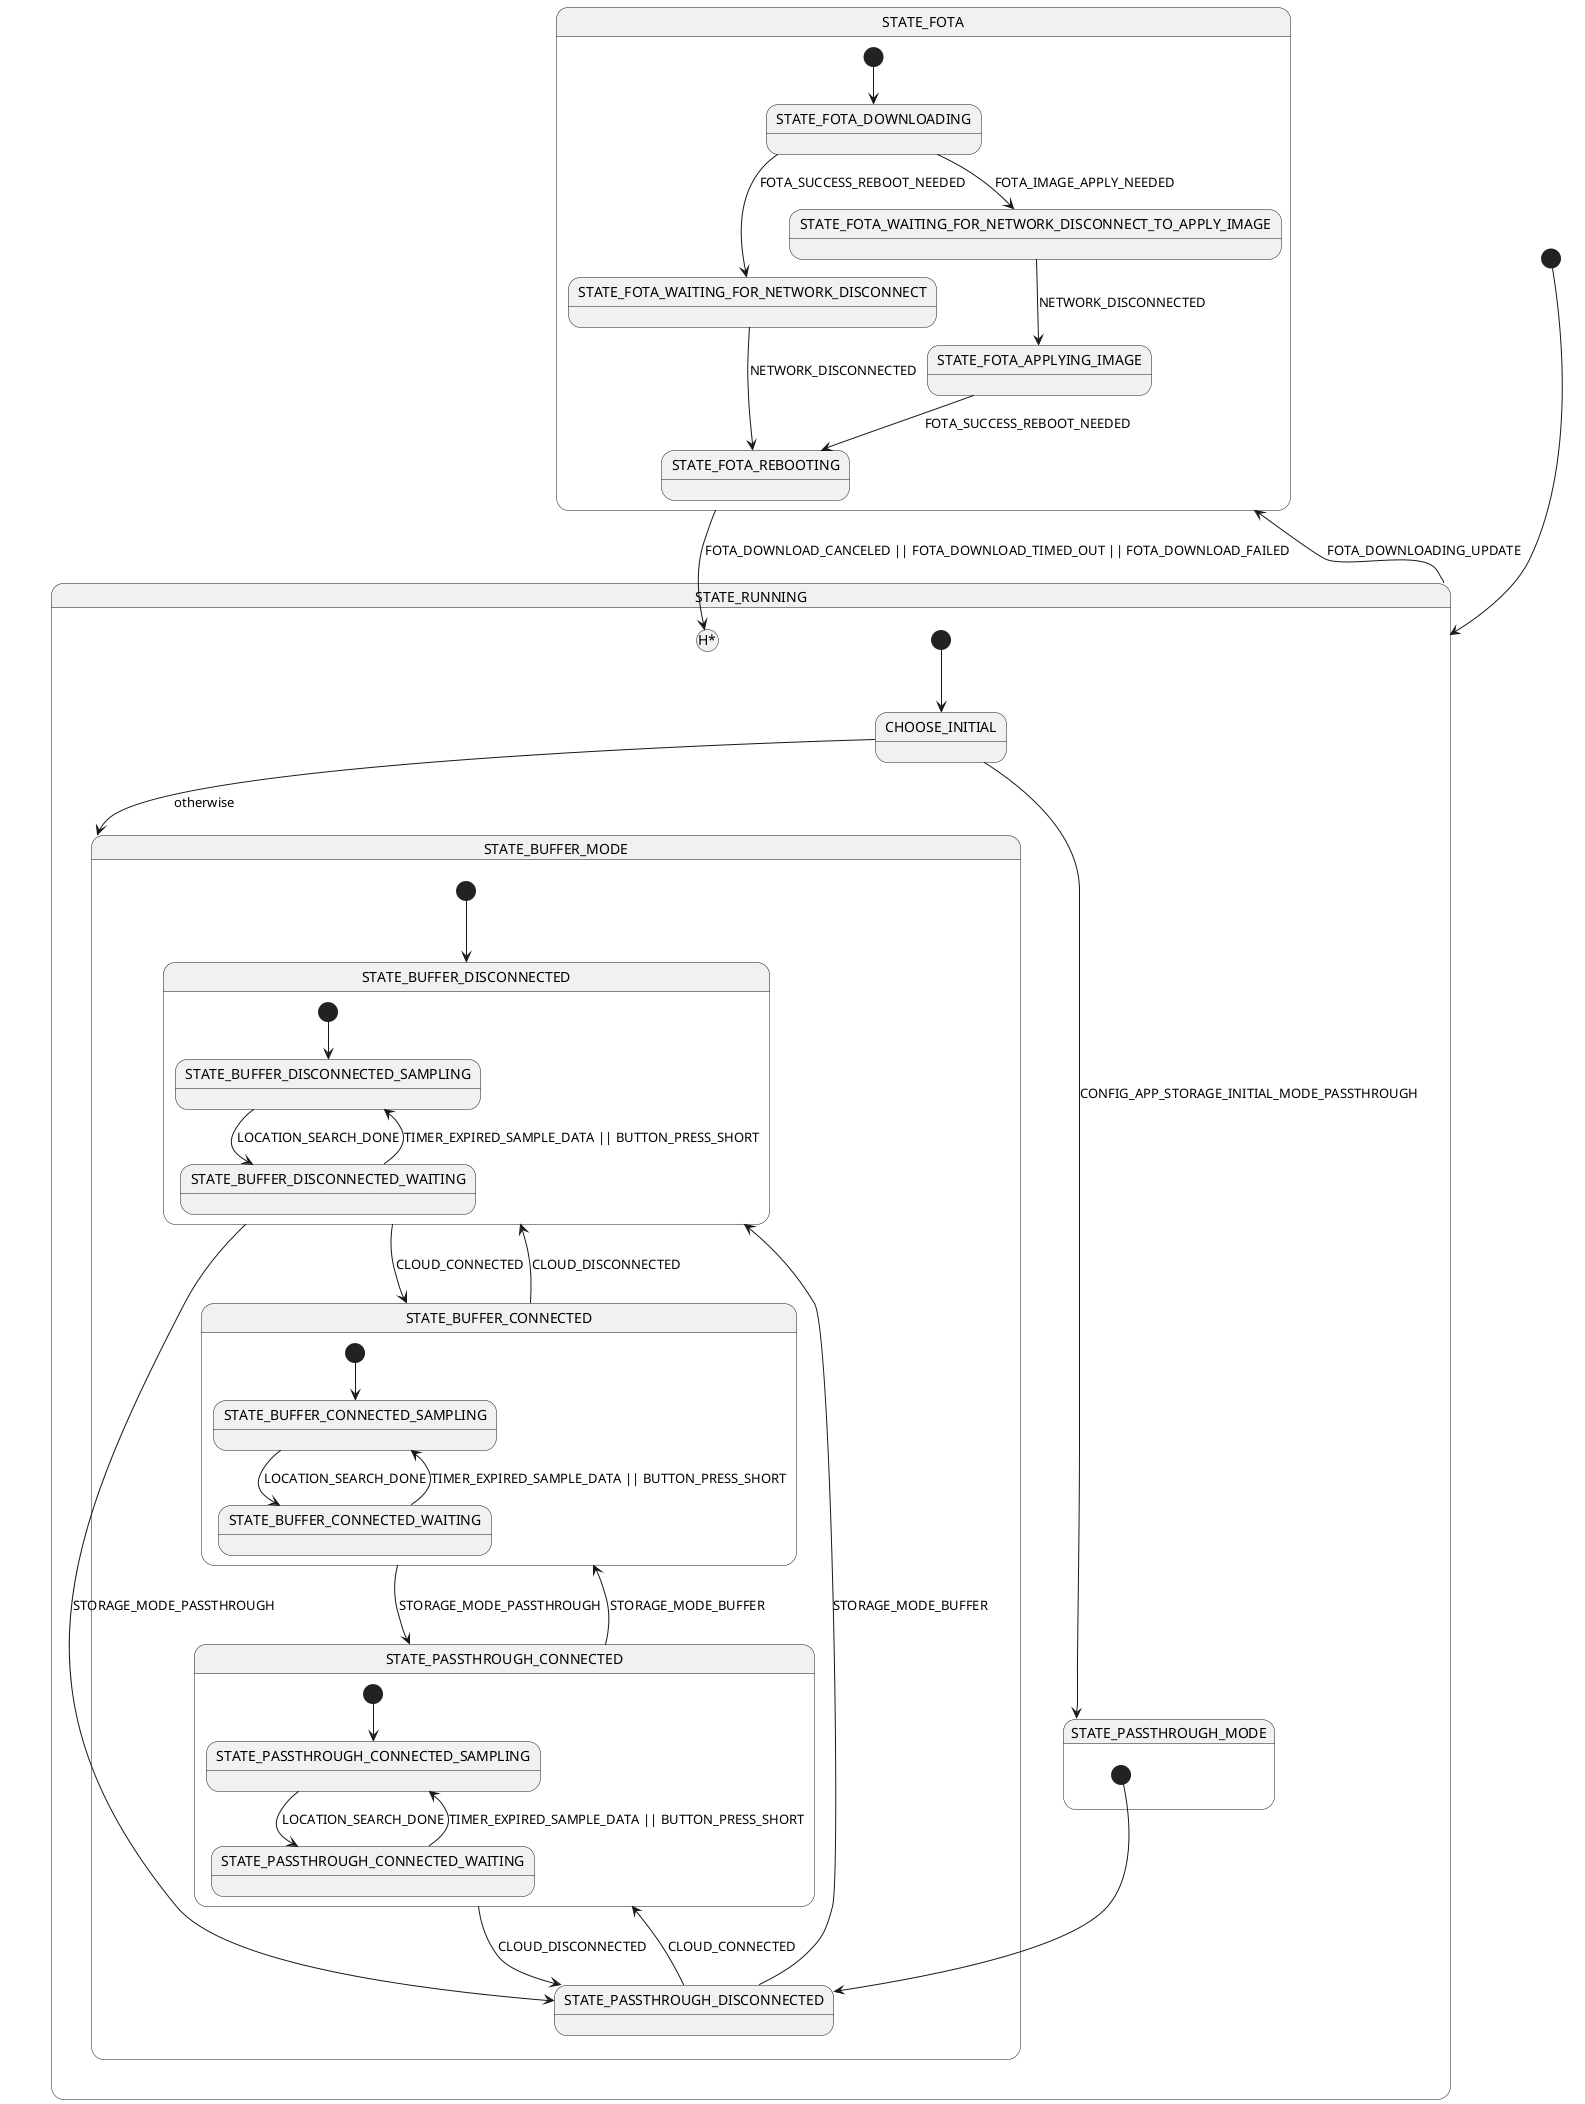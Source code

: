 @startuml
state STATE_RUNNING {
    state STATE_BUFFER_MODE {
        [*] --> STATE_BUFFER_DISCONNECTED

        state STATE_BUFFER_DISCONNECTED {
            [*] --> STATE_BUFFER_DISCONNECTED_SAMPLING
            state STATE_BUFFER_DISCONNECTED_SAMPLING
            state STATE_BUFFER_DISCONNECTED_WAITING

            STATE_BUFFER_DISCONNECTED_SAMPLING --> STATE_BUFFER_DISCONNECTED_WAITING: LOCATION_SEARCH_DONE
            STATE_BUFFER_DISCONNECTED_WAITING --> STATE_BUFFER_DISCONNECTED_SAMPLING: TIMER_EXPIRED_SAMPLE_DATA || BUTTON_PRESS_SHORT
        }

        state STATE_BUFFER_CONNECTED {
            [*] --> STATE_BUFFER_CONNECTED_SAMPLING
            state STATE_BUFFER_CONNECTED_SAMPLING
            state STATE_BUFFER_CONNECTED_WAITING

            STATE_BUFFER_CONNECTED_SAMPLING --> STATE_BUFFER_CONNECTED_WAITING: LOCATION_SEARCH_DONE
            STATE_BUFFER_CONNECTED_WAITING --> STATE_BUFFER_CONNECTED_SAMPLING: TIMER_EXPIRED_SAMPLE_DATA || BUTTON_PRESS_SHORT
        }

        STATE_BUFFER_DISCONNECTED --> STATE_BUFFER_CONNECTED: CLOUD_CONNECTED
        STATE_BUFFER_CONNECTED --> STATE_BUFFER_DISCONNECTED: CLOUD_DISCONNECTED
        STATE_BUFFER_DISCONNECTED --> STATE_PASSTHROUGH_DISCONNECTED: STORAGE_MODE_PASSTHROUGH
        STATE_BUFFER_CONNECTED --> STATE_PASSTHROUGH_CONNECTED: STORAGE_MODE_PASSTHROUGH
    }

    state STATE_PASSTHROUGH_MODE {
        [*] --> STATE_PASSTHROUGH_DISCONNECTED

        state STATE_PASSTHROUGH_DISCONNECTED

        state STATE_PASSTHROUGH_CONNECTED {
            [*] --> STATE_PASSTHROUGH_CONNECTED_SAMPLING
            state STATE_PASSTHROUGH_CONNECTED_SAMPLING
            state STATE_PASSTHROUGH_CONNECTED_WAITING

            STATE_PASSTHROUGH_CONNECTED_SAMPLING --> STATE_PASSTHROUGH_CONNECTED_WAITING: LOCATION_SEARCH_DONE
            STATE_PASSTHROUGH_CONNECTED_WAITING --> STATE_PASSTHROUGH_CONNECTED_SAMPLING: TIMER_EXPIRED_SAMPLE_DATA || BUTTON_PRESS_SHORT
        }

        STATE_PASSTHROUGH_DISCONNECTED --> STATE_PASSTHROUGH_CONNECTED: CLOUD_CONNECTED
        STATE_PASSTHROUGH_CONNECTED --> STATE_PASSTHROUGH_DISCONNECTED: CLOUD_DISCONNECTED
        STATE_PASSTHROUGH_DISCONNECTED --> STATE_BUFFER_DISCONNECTED: STORAGE_MODE_BUFFER
        STATE_PASSTHROUGH_CONNECTED --> STATE_BUFFER_CONNECTED: STORAGE_MODE_BUFFER
    }

    [*] --> CHOOSE_INITIAL
    state CHOOSE_INITIAL <<choice>>
    CHOOSE_INITIAL --> STATE_PASSTHROUGH_MODE: CONFIG_APP_STORAGE_INITIAL_MODE_PASSTHROUGH
    CHOOSE_INITIAL --> STATE_BUFFER_MODE: otherwise
}

state STATE_FOTA {
    [*] --> STATE_FOTA_DOWNLOADING

    state STATE_FOTA_DOWNLOADING
    state STATE_FOTA_WAITING_FOR_NETWORK_DISCONNECT
    state STATE_FOTA_WAITING_FOR_NETWORK_DISCONNECT_TO_APPLY_IMAGE
    state STATE_FOTA_APPLYING_IMAGE
    state STATE_FOTA_REBOOTING

    STATE_FOTA_DOWNLOADING --> STATE_FOTA_WAITING_FOR_NETWORK_DISCONNECT: FOTA_SUCCESS_REBOOT_NEEDED
    STATE_FOTA_DOWNLOADING --> STATE_FOTA_WAITING_FOR_NETWORK_DISCONNECT_TO_APPLY_IMAGE: FOTA_IMAGE_APPLY_NEEDED
    STATE_FOTA_WAITING_FOR_NETWORK_DISCONNECT --> STATE_FOTA_REBOOTING: NETWORK_DISCONNECTED
    STATE_FOTA_WAITING_FOR_NETWORK_DISCONNECT_TO_APPLY_IMAGE --> STATE_FOTA_APPLYING_IMAGE: NETWORK_DISCONNECTED
    STATE_FOTA_APPLYING_IMAGE --> STATE_FOTA_REBOOTING: FOTA_SUCCESS_REBOOT_NEEDED
}

[*] --> STATE_RUNNING
STATE_RUNNING --> STATE_FOTA: FOTA_DOWNLOADING_UPDATE
STATE_FOTA --> STATE_RUNNING[H*]: FOTA_DOWNLOAD_CANCELED || FOTA_DOWNLOAD_TIMED_OUT || FOTA_DOWNLOAD_FAILED
@enduml

